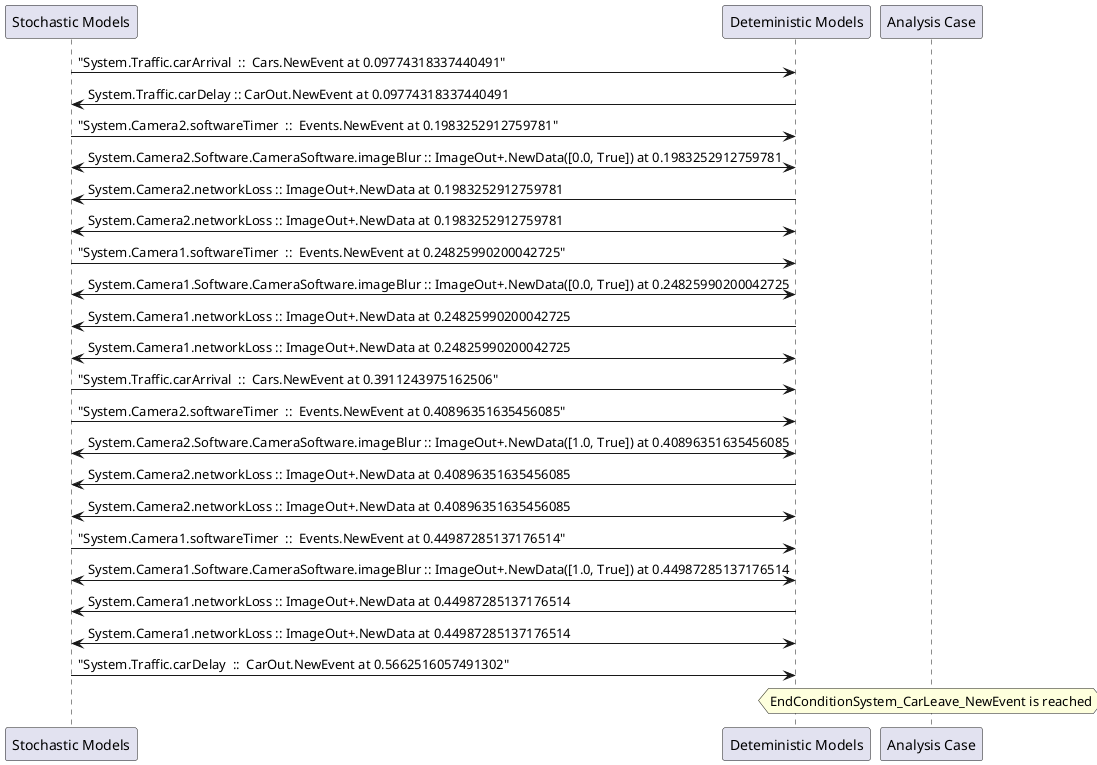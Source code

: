 
	@startuml
	participant "Stochastic Models" as stochmodel
	participant "Deteministic Models" as detmodel
	participant "Analysis Case" as analysis
	{10601_stop} stochmodel -> detmodel : "System.Traffic.carArrival  ::  Cars.NewEvent at 0.09774318337440491"
{10611_start} detmodel -> stochmodel : System.Traffic.carDelay :: CarOut.NewEvent at 0.09774318337440491
{10586_stop} stochmodel -> detmodel : "System.Camera2.softwareTimer  ::  Events.NewEvent at 0.1983252912759781"
detmodel <-> stochmodel : System.Camera2.Software.CameraSoftware.imageBlur :: ImageOut+.NewData([0.0, True]) at 0.1983252912759781
detmodel -> stochmodel : System.Camera2.networkLoss :: ImageOut+.NewData at 0.1983252912759781
detmodel <-> stochmodel : System.Camera2.networkLoss :: ImageOut+.NewData at 0.1983252912759781
{10570_stop} stochmodel -> detmodel : "System.Camera1.softwareTimer  ::  Events.NewEvent at 0.24825990200042725"
detmodel <-> stochmodel : System.Camera1.Software.CameraSoftware.imageBlur :: ImageOut+.NewData([0.0, True]) at 0.24825990200042725
detmodel -> stochmodel : System.Camera1.networkLoss :: ImageOut+.NewData at 0.24825990200042725
detmodel <-> stochmodel : System.Camera1.networkLoss :: ImageOut+.NewData at 0.24825990200042725
{10602_stop} stochmodel -> detmodel : "System.Traffic.carArrival  ::  Cars.NewEvent at 0.3911243975162506"
{10587_stop} stochmodel -> detmodel : "System.Camera2.softwareTimer  ::  Events.NewEvent at 0.40896351635456085"
detmodel <-> stochmodel : System.Camera2.Software.CameraSoftware.imageBlur :: ImageOut+.NewData([1.0, True]) at 0.40896351635456085
detmodel -> stochmodel : System.Camera2.networkLoss :: ImageOut+.NewData at 0.40896351635456085
detmodel <-> stochmodel : System.Camera2.networkLoss :: ImageOut+.NewData at 0.40896351635456085
{10571_stop} stochmodel -> detmodel : "System.Camera1.softwareTimer  ::  Events.NewEvent at 0.44987285137176514"
detmodel <-> stochmodel : System.Camera1.Software.CameraSoftware.imageBlur :: ImageOut+.NewData([1.0, True]) at 0.44987285137176514
detmodel -> stochmodel : System.Camera1.networkLoss :: ImageOut+.NewData at 0.44987285137176514
detmodel <-> stochmodel : System.Camera1.networkLoss :: ImageOut+.NewData at 0.44987285137176514
{10611_stop} stochmodel -> detmodel : "System.Traffic.carDelay  ::  CarOut.NewEvent at 0.5662516057491302"
{10611_start} <-> {10611_stop} : delay
hnote over analysis 
EndConditionSystem_CarLeave_NewEvent is reached
endnote
@enduml